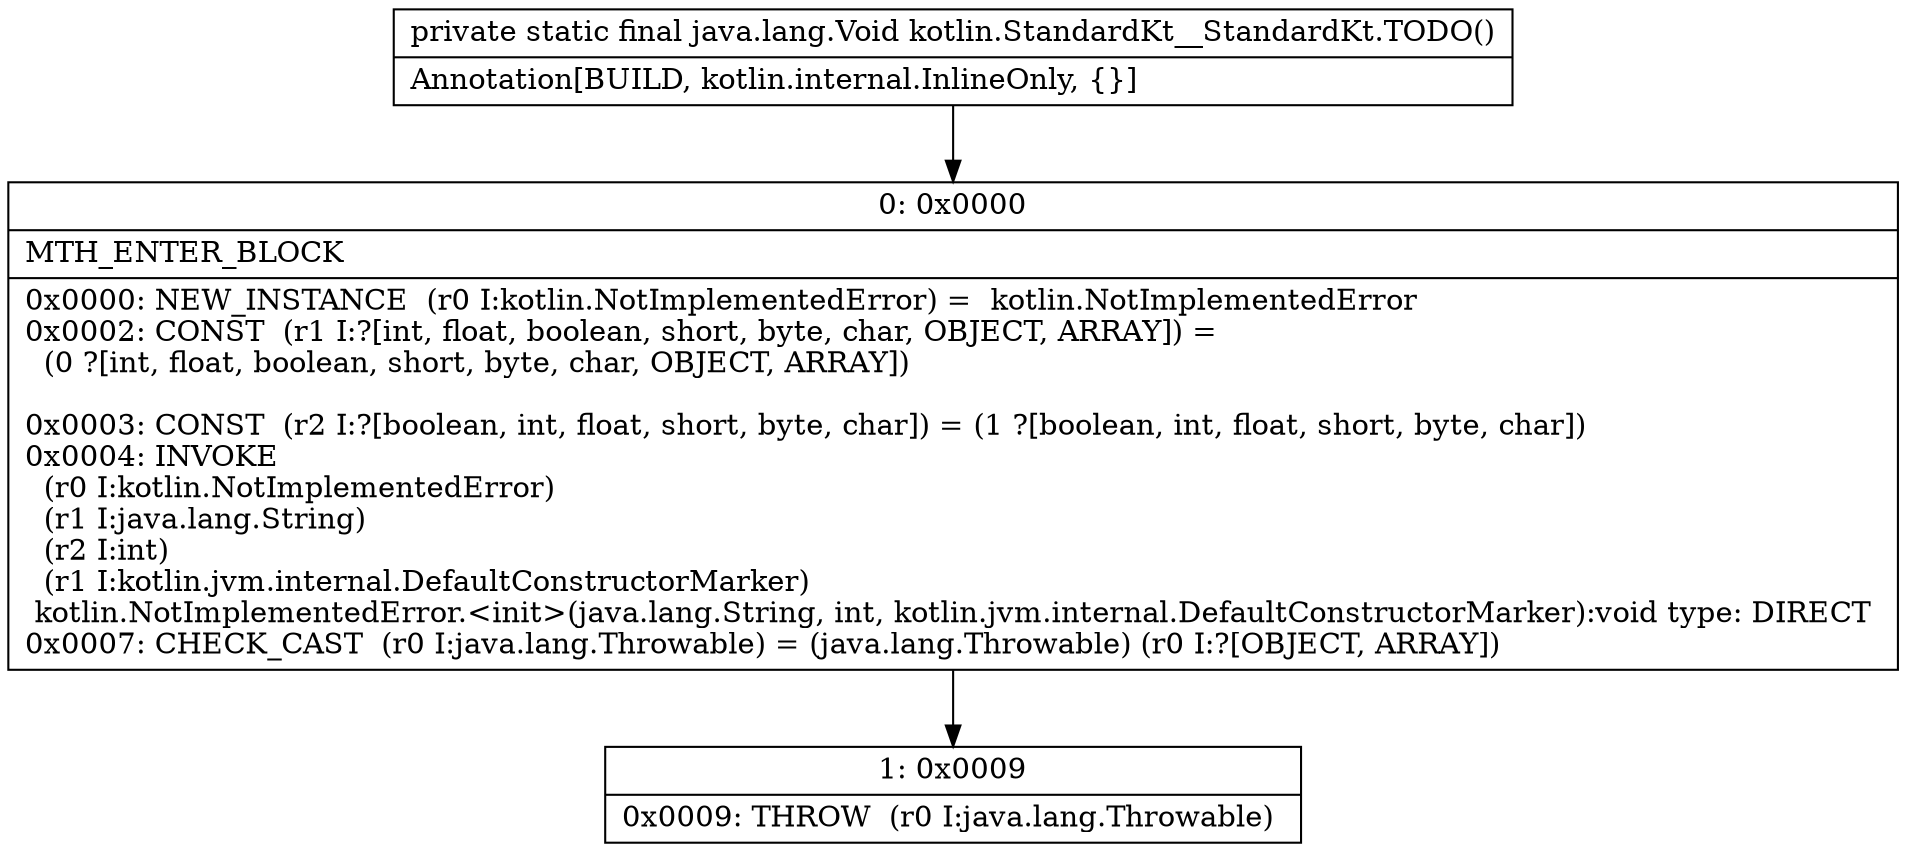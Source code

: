 digraph "CFG forkotlin.StandardKt__StandardKt.TODO()Ljava\/lang\/Void;" {
Node_0 [shape=record,label="{0\:\ 0x0000|MTH_ENTER_BLOCK\l|0x0000: NEW_INSTANCE  (r0 I:kotlin.NotImplementedError) =  kotlin.NotImplementedError \l0x0002: CONST  (r1 I:?[int, float, boolean, short, byte, char, OBJECT, ARRAY]) = \l  (0 ?[int, float, boolean, short, byte, char, OBJECT, ARRAY])\l \l0x0003: CONST  (r2 I:?[boolean, int, float, short, byte, char]) = (1 ?[boolean, int, float, short, byte, char]) \l0x0004: INVOKE  \l  (r0 I:kotlin.NotImplementedError)\l  (r1 I:java.lang.String)\l  (r2 I:int)\l  (r1 I:kotlin.jvm.internal.DefaultConstructorMarker)\l kotlin.NotImplementedError.\<init\>(java.lang.String, int, kotlin.jvm.internal.DefaultConstructorMarker):void type: DIRECT \l0x0007: CHECK_CAST  (r0 I:java.lang.Throwable) = (java.lang.Throwable) (r0 I:?[OBJECT, ARRAY]) \l}"];
Node_1 [shape=record,label="{1\:\ 0x0009|0x0009: THROW  (r0 I:java.lang.Throwable) \l}"];
MethodNode[shape=record,label="{private static final java.lang.Void kotlin.StandardKt__StandardKt.TODO()  | Annotation[BUILD, kotlin.internal.InlineOnly, \{\}]\l}"];
MethodNode -> Node_0;
Node_0 -> Node_1;
}

